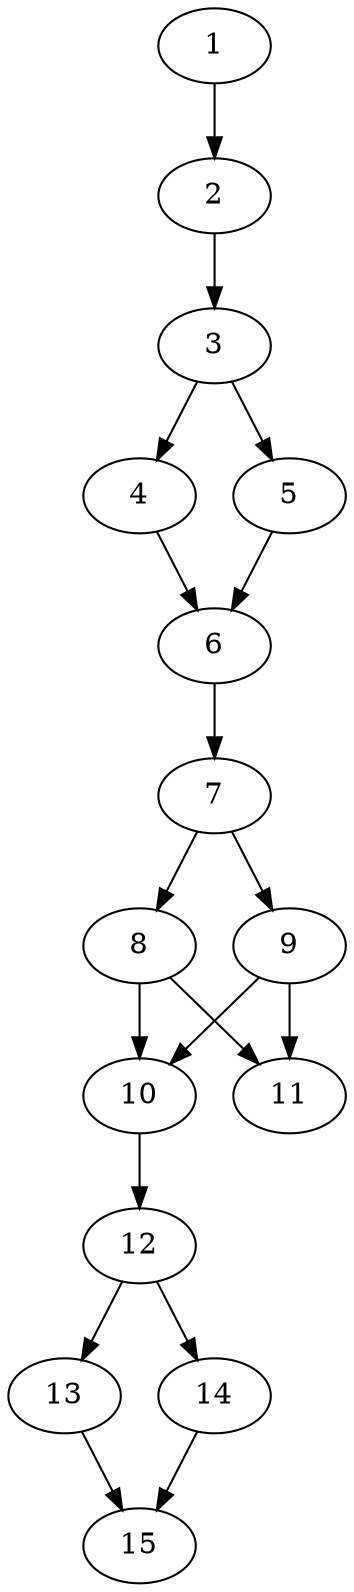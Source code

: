 // DAG automatically generated by daggen at Thu Oct  3 13:59:27 2019
// ./daggen --dot -n 15 --ccr 0.5 --fat 0.3 --regular 0.9 --density 0.9 --mindata 5242880 --maxdata 52428800 
digraph G {
  1 [size="96389120", alpha="0.13", expect_size="48194560"] 
  1 -> 2 [size ="48194560"]
  2 [size="45004800", alpha="0.11", expect_size="22502400"] 
  2 -> 3 [size ="22502400"]
  3 [size="45570048", alpha="0.14", expect_size="22785024"] 
  3 -> 4 [size ="22785024"]
  3 -> 5 [size ="22785024"]
  4 [size="93057024", alpha="0.01", expect_size="46528512"] 
  4 -> 6 [size ="46528512"]
  5 [size="89622528", alpha="0.12", expect_size="44811264"] 
  5 -> 6 [size ="44811264"]
  6 [size="53008384", alpha="0.07", expect_size="26504192"] 
  6 -> 7 [size ="26504192"]
  7 [size="72529920", alpha="0.16", expect_size="36264960"] 
  7 -> 8 [size ="36264960"]
  7 -> 9 [size ="36264960"]
  8 [size="24705024", alpha="0.13", expect_size="12352512"] 
  8 -> 10 [size ="12352512"]
  8 -> 11 [size ="12352512"]
  9 [size="32796672", alpha="0.05", expect_size="16398336"] 
  9 -> 10 [size ="16398336"]
  9 -> 11 [size ="16398336"]
  10 [size="26556416", alpha="0.02", expect_size="13278208"] 
  10 -> 12 [size ="13278208"]
  11 [size="24473600", alpha="0.18", expect_size="12236800"] 
  12 [size="85422080", alpha="0.11", expect_size="42711040"] 
  12 -> 13 [size ="42711040"]
  12 -> 14 [size ="42711040"]
  13 [size="43943936", alpha="0.15", expect_size="21971968"] 
  13 -> 15 [size ="21971968"]
  14 [size="15691776", alpha="0.16", expect_size="7845888"] 
  14 -> 15 [size ="7845888"]
  15 [size="19675136", alpha="0.13", expect_size="9837568"] 
}
